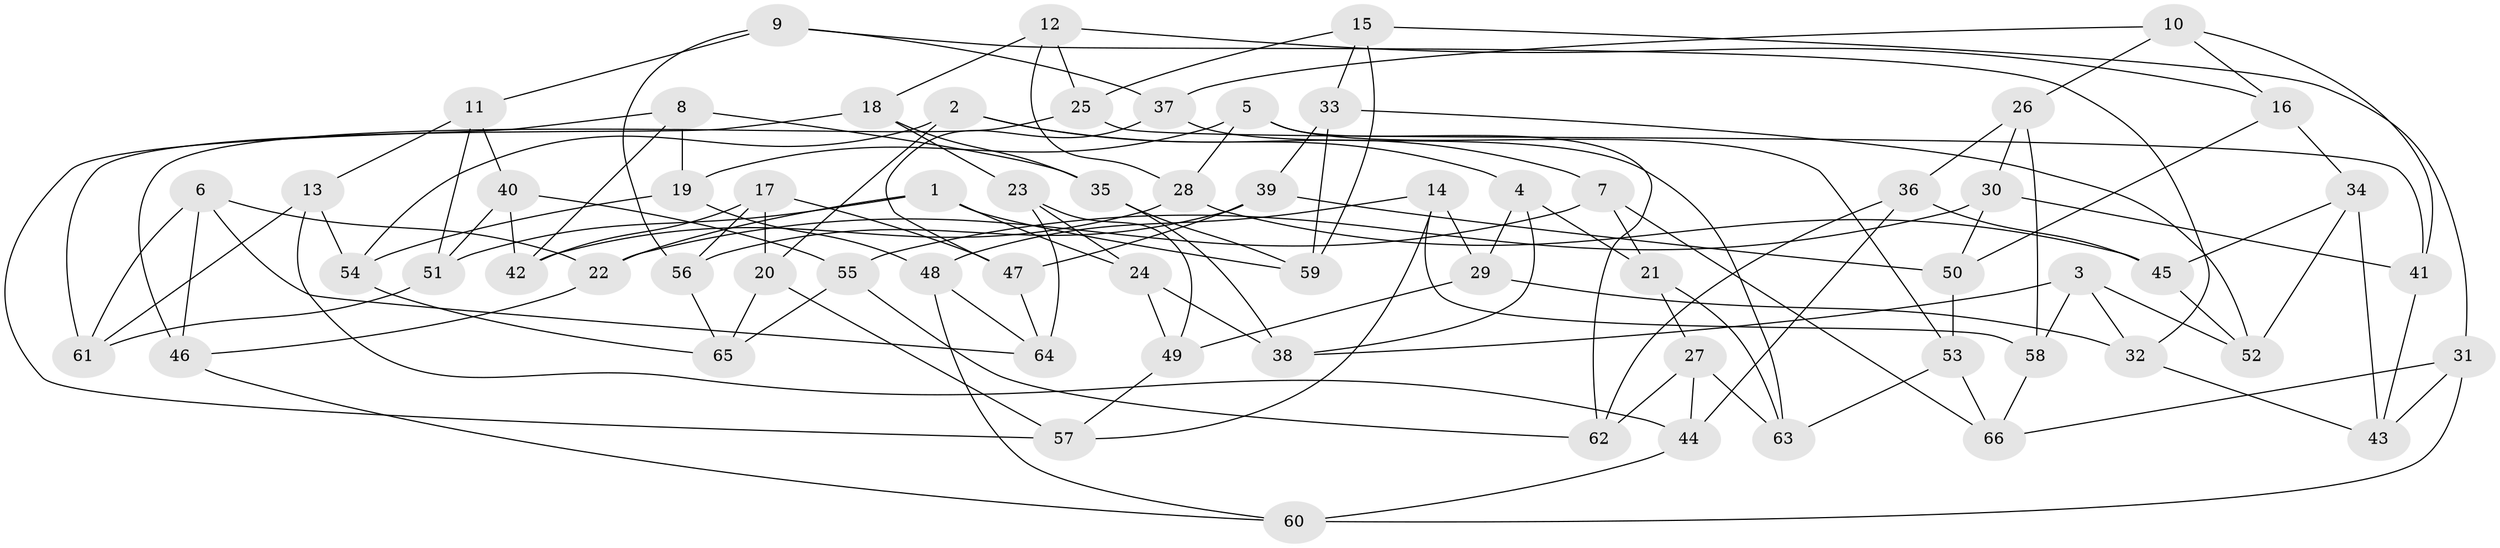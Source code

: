 // coarse degree distribution, {3: 0.125, 4: 0.7, 8: 0.075, 7: 0.025, 9: 0.025, 11: 0.025, 10: 0.025}
// Generated by graph-tools (version 1.1) at 2025/53/03/04/25 22:53:31]
// undirected, 66 vertices, 132 edges
graph export_dot {
  node [color=gray90,style=filled];
  1;
  2;
  3;
  4;
  5;
  6;
  7;
  8;
  9;
  10;
  11;
  12;
  13;
  14;
  15;
  16;
  17;
  18;
  19;
  20;
  21;
  22;
  23;
  24;
  25;
  26;
  27;
  28;
  29;
  30;
  31;
  32;
  33;
  34;
  35;
  36;
  37;
  38;
  39;
  40;
  41;
  42;
  43;
  44;
  45;
  46;
  47;
  48;
  49;
  50;
  51;
  52;
  53;
  54;
  55;
  56;
  57;
  58;
  59;
  60;
  61;
  62;
  63;
  64;
  65;
  66;
  1 -- 59;
  1 -- 51;
  1 -- 24;
  1 -- 22;
  2 -- 20;
  2 -- 4;
  2 -- 54;
  2 -- 7;
  3 -- 52;
  3 -- 32;
  3 -- 58;
  3 -- 38;
  4 -- 29;
  4 -- 21;
  4 -- 38;
  5 -- 53;
  5 -- 62;
  5 -- 19;
  5 -- 28;
  6 -- 46;
  6 -- 61;
  6 -- 22;
  6 -- 64;
  7 -- 21;
  7 -- 22;
  7 -- 66;
  8 -- 19;
  8 -- 35;
  8 -- 42;
  8 -- 57;
  9 -- 56;
  9 -- 11;
  9 -- 32;
  9 -- 37;
  10 -- 16;
  10 -- 26;
  10 -- 41;
  10 -- 37;
  11 -- 40;
  11 -- 13;
  11 -- 51;
  12 -- 25;
  12 -- 18;
  12 -- 16;
  12 -- 28;
  13 -- 44;
  13 -- 54;
  13 -- 61;
  14 -- 58;
  14 -- 29;
  14 -- 57;
  14 -- 48;
  15 -- 31;
  15 -- 59;
  15 -- 25;
  15 -- 33;
  16 -- 34;
  16 -- 50;
  17 -- 56;
  17 -- 42;
  17 -- 47;
  17 -- 20;
  18 -- 61;
  18 -- 23;
  18 -- 35;
  19 -- 48;
  19 -- 54;
  20 -- 65;
  20 -- 57;
  21 -- 63;
  21 -- 27;
  22 -- 46;
  23 -- 24;
  23 -- 49;
  23 -- 64;
  24 -- 49;
  24 -- 38;
  25 -- 41;
  25 -- 46;
  26 -- 58;
  26 -- 30;
  26 -- 36;
  27 -- 44;
  27 -- 63;
  27 -- 62;
  28 -- 45;
  28 -- 42;
  29 -- 49;
  29 -- 32;
  30 -- 55;
  30 -- 50;
  30 -- 41;
  31 -- 60;
  31 -- 66;
  31 -- 43;
  32 -- 43;
  33 -- 59;
  33 -- 52;
  33 -- 39;
  34 -- 52;
  34 -- 45;
  34 -- 43;
  35 -- 38;
  35 -- 59;
  36 -- 62;
  36 -- 45;
  36 -- 44;
  37 -- 63;
  37 -- 47;
  39 -- 50;
  39 -- 47;
  39 -- 56;
  40 -- 55;
  40 -- 51;
  40 -- 42;
  41 -- 43;
  44 -- 60;
  45 -- 52;
  46 -- 60;
  47 -- 64;
  48 -- 64;
  48 -- 60;
  49 -- 57;
  50 -- 53;
  51 -- 61;
  53 -- 66;
  53 -- 63;
  54 -- 65;
  55 -- 65;
  55 -- 62;
  56 -- 65;
  58 -- 66;
}
